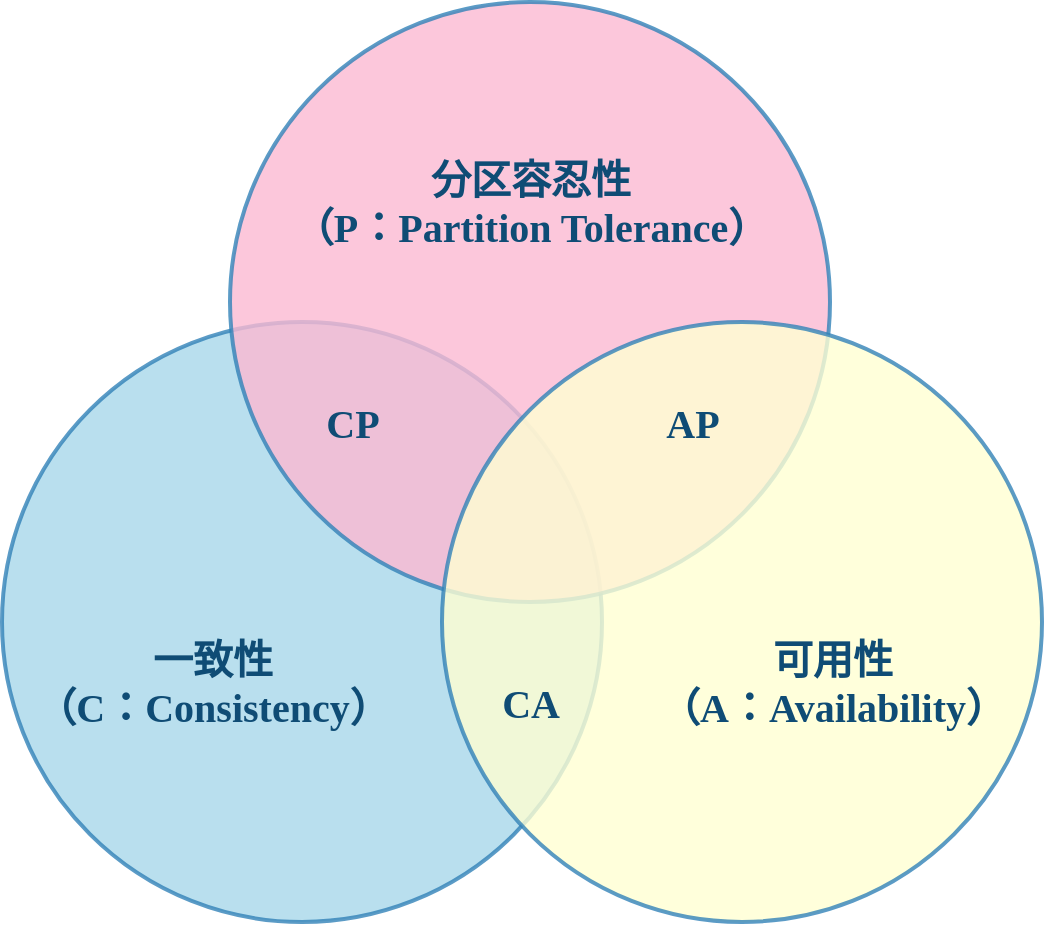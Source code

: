 <mxfile compressed="true" version="22.0.3" type="device" pages="3"><diagram name="CAP" id="9N5watGOs9czySicbjE5"><mxGraphModel dx="555" dy="994" grid="1" gridSize="10" guides="1" tooltips="1" connect="1" arrows="1" fold="1" page="1" pageScale="1" pageWidth="583" pageHeight="827" math="0" shadow="0"><root><mxCell id="0"/><mxCell id="1" parent="0"/><mxCell id="ZowgTKSB0e3npHE6dpMH-3" value="" style="ellipse;whiteSpace=wrap;html=1;aspect=fixed;hachureGap=4;fontFamily=Comic Sans MS;fontSize=20;fillColor=#A8D8EA;strokeColor=#3282B8;fontStyle=1;container=0;opacity=80;strokeWidth=2;fontColor=#0F4C75;" parent="1" vertex="1"><mxGeometry x="32" y="343" width="300" height="300" as="geometry"/></mxCell><mxCell id="ZowgTKSB0e3npHE6dpMH-4" value="" style="ellipse;whiteSpace=wrap;html=1;aspect=fixed;hachureGap=4;fontFamily=Comic Sans MS;fontSize=20;fillColor=#FCBAD3;strokeColor=#3282B8;fontStyle=1;container=0;opacity=80;strokeWidth=2;fontColor=#0F4C75;" parent="1" vertex="1"><mxGeometry x="146" y="183" width="300" height="300" as="geometry"/></mxCell><mxCell id="ZowgTKSB0e3npHE6dpMH-5" value="" style="ellipse;whiteSpace=wrap;html=1;aspect=fixed;hachureGap=4;fontFamily=Comic Sans MS;fontSize=20;fillColor=#FFFFD2;strokeColor=#3282B8;fontStyle=1;container=0;opacity=80;strokeWidth=2;fontColor=#0F4C75;" parent="1" vertex="1"><mxGeometry x="252" y="343" width="300" height="300" as="geometry"/></mxCell><mxCell id="ZowgTKSB0e3npHE6dpMH-7" value="&lt;div&gt;一致性&lt;/div&gt;&lt;div&gt;（C：Consistency）&lt;/div&gt;" style="text;html=1;align=center;verticalAlign=middle;resizable=0;points=[];autosize=1;strokeColor=none;fillColor=none;fontSize=20;fontFamily=Comic Sans MS;fontStyle=1;container=0;strokeWidth=2;fontColor=#0F4C75;" parent="1" vertex="1"><mxGeometry x="32" y="493" width="210" height="60" as="geometry"/></mxCell><mxCell id="ZowgTKSB0e3npHE6dpMH-9" value="&lt;div&gt;分区容忍性&lt;/div&gt;&lt;div&gt;（P：Partition Tolerance）&lt;/div&gt;" style="text;html=1;align=center;verticalAlign=middle;resizable=0;points=[];autosize=1;strokeColor=none;fillColor=none;fontSize=20;fontFamily=Comic Sans MS;fontStyle=1;container=0;strokeWidth=2;fontColor=#0F4C75;" parent="1" vertex="1"><mxGeometry x="156" y="253" width="280" height="60" as="geometry"/></mxCell><mxCell id="ZowgTKSB0e3npHE6dpMH-10" value="&lt;div&gt;可用性&lt;/div&gt;&lt;div&gt;（A：Availability）&lt;/div&gt;" style="text;html=1;align=center;verticalAlign=middle;resizable=0;points=[];autosize=1;strokeColor=none;fillColor=none;fontSize=20;fontFamily=Comic Sans MS;fontStyle=1;container=0;strokeWidth=2;fontColor=#0F4C75;" parent="1" vertex="1"><mxGeometry x="347" y="493" width="200" height="60" as="geometry"/></mxCell><mxCell id="ZowgTKSB0e3npHE6dpMH-11" value="CA" style="text;html=1;align=center;verticalAlign=middle;resizable=0;points=[];autosize=1;strokeColor=none;fillColor=none;fontSize=20;fontFamily=Comic Sans MS;fontStyle=1;container=0;strokeWidth=2;fontColor=#0F4C75;" parent="1" vertex="1"><mxGeometry x="271" y="513" width="50" height="40" as="geometry"/></mxCell><mxCell id="ZowgTKSB0e3npHE6dpMH-12" value="CP" style="text;html=1;align=center;verticalAlign=middle;resizable=0;points=[];autosize=1;strokeColor=none;fillColor=none;fontSize=20;fontFamily=Comic Sans MS;fontStyle=1;container=0;strokeWidth=2;fontColor=#0F4C75;" parent="1" vertex="1"><mxGeometry x="182" y="373" width="50" height="40" as="geometry"/></mxCell><mxCell id="ZowgTKSB0e3npHE6dpMH-13" value="AP" style="text;html=1;align=center;verticalAlign=middle;resizable=0;points=[];autosize=1;strokeColor=none;fillColor=none;fontSize=20;fontFamily=Comic Sans MS;fontStyle=1;container=0;strokeWidth=2;fontColor=#0F4C75;" parent="1" vertex="1"><mxGeometry x="352" y="373" width="50" height="40" as="geometry"/></mxCell></root></mxGraphModel></diagram><diagram id="ikP6V-8v0ijO_sukyIkj" name="拜占庭将军"><mxGraphModel dx="1434" dy="854" grid="1" gridSize="10" guides="1" tooltips="1" connect="1" arrows="1" fold="1" page="1" pageScale="1" pageWidth="583" pageHeight="827" math="0" shadow="0"><root><mxCell id="0"/><mxCell id="1" parent="0"/><mxCell id="SK5JBRp5HDoSZrG0DuUh-1" value="将军" style="shape=hexagon;perimeter=hexagonPerimeter2;whiteSpace=wrap;html=1;fixedSize=1;hachureGap=4;fontFamily=Comic Sans MS;fontSize=18;fillColor=#BBE1FA;strokeColor=#3282B8;fontColor=#0F4C75;rounded=1;strokeWidth=2;fontStyle=1" parent="1" vertex="1"><mxGeometry x="220" y="80" width="120" height="80" as="geometry"/></mxCell><mxCell id="SK5JBRp5HDoSZrG0DuUh-2" value="副官 1" style="rounded=1;whiteSpace=wrap;html=1;hachureGap=4;fontFamily=Comic Sans MS;fontSize=18;fillColor=#BBE1FA;strokeColor=#3282B8;fontColor=#0F4C75;strokeWidth=2;fontStyle=1" parent="1" vertex="1"><mxGeometry x="100" y="240" width="120" height="60" as="geometry"/></mxCell><mxCell id="SK5JBRp5HDoSZrG0DuUh-9" style="edgeStyle=orthogonalEdgeStyle;hachureGap=4;orthogonalLoop=1;jettySize=auto;html=1;exitX=0;exitY=0.75;exitDx=0;exitDy=0;entryX=0.5;entryY=0;entryDx=0;entryDy=0;fontFamily=Comic Sans MS;fontSize=16;curved=1;fontColor=#0F4C75;fontStyle=1;strokeWidth=2;strokeColor=#3282B8;" parent="1" source="SK5JBRp5HDoSZrG0DuUh-1" target="SK5JBRp5HDoSZrG0DuUh-2" edge="1"><mxGeometry relative="1" as="geometry"/></mxCell><mxCell id="SK5JBRp5HDoSZrG0DuUh-10" style="edgeStyle=orthogonalEdgeStyle;rounded=0;hachureGap=4;orthogonalLoop=1;jettySize=auto;html=1;exitX=0;exitY=0.5;exitDx=0;exitDy=0;fontFamily=Comic Sans MS;fontSize=16;fillColor=#f8cecc;strokeColor=#b85450;fontColor=#0F4C75;fontStyle=1;strokeWidth=2;" parent="1" source="SK5JBRp5HDoSZrG0DuUh-3" target="SK5JBRp5HDoSZrG0DuUh-2" edge="1"><mxGeometry relative="1" as="geometry"/></mxCell><mxCell id="SK5JBRp5HDoSZrG0DuUh-3" value="副官 2（叛）" style="rounded=1;whiteSpace=wrap;html=1;hachureGap=4;fontFamily=Comic Sans MS;fontSize=18;fillColor=#FF9494;strokeColor=#3282B8;fontColor=#FFFFFF;strokeWidth=2;fontStyle=1" parent="1" vertex="1"><mxGeometry x="340" y="240" width="120" height="60" as="geometry"/></mxCell><mxCell id="SK5JBRp5HDoSZrG0DuUh-8" style="edgeStyle=orthogonalEdgeStyle;hachureGap=4;orthogonalLoop=1;jettySize=auto;html=1;exitX=1;exitY=0.75;exitDx=0;exitDy=0;fontFamily=Comic Sans MS;fontSize=16;curved=1;fontColor=#0F4C75;fontStyle=1;strokeWidth=2;strokeColor=#3282B8;" parent="1" source="SK5JBRp5HDoSZrG0DuUh-1" target="SK5JBRp5HDoSZrG0DuUh-3" edge="1"><mxGeometry relative="1" as="geometry"/></mxCell><mxCell id="SK5JBRp5HDoSZrG0DuUh-11" value="A" style="text;html=1;strokeColor=none;fillColor=none;align=center;verticalAlign=middle;whiteSpace=wrap;rounded=0;fontSize=20;fontFamily=Comic Sans MS;fontColor=#0F4C75;fontStyle=1" parent="1" vertex="1"><mxGeometry x="150" y="160" width="60" height="30" as="geometry"/></mxCell><mxCell id="SK5JBRp5HDoSZrG0DuUh-12" value="A" style="text;html=1;strokeColor=none;fillColor=none;align=center;verticalAlign=middle;whiteSpace=wrap;rounded=0;fontSize=20;fontFamily=Comic Sans MS;fontColor=#0F4C75;fontStyle=1" parent="1" vertex="1"><mxGeometry x="350" y="160" width="60" height="30" as="geometry"/></mxCell><mxCell id="SK5JBRp5HDoSZrG0DuUh-13" value="R" style="text;html=1;strokeColor=none;fillColor=none;align=center;verticalAlign=middle;whiteSpace=wrap;rounded=0;fontSize=20;fontFamily=Comic Sans MS;fontColor=#0F4C75;fontStyle=1" parent="1" vertex="1"><mxGeometry x="250" y="230" width="60" height="30" as="geometry"/></mxCell><mxCell id="SK5JBRp5HDoSZrG0DuUh-14" value="副官中有叛徒" style="text;html=1;align=center;verticalAlign=middle;resizable=0;points=[];autosize=1;strokeColor=none;fillColor=none;fontSize=20;fontFamily=Comic Sans MS;fontStyle=3;fontColor=#0F4C75;" parent="1" vertex="1"><mxGeometry x="210" y="320" width="140" height="40" as="geometry"/></mxCell><mxCell id="SK5JBRp5HDoSZrG0DuUh-29" value="将军（叛）" style="shape=hexagon;perimeter=hexagonPerimeter2;whiteSpace=wrap;html=1;fixedSize=1;hachureGap=4;fontFamily=Comic Sans MS;fontSize=18;fillColor=#FF9494;strokeColor=#3282B8;fontColor=#FFFFFF;rounded=1;strokeWidth=2;fontStyle=1" parent="1" vertex="1"><mxGeometry x="220" y="400" width="120" height="80" as="geometry"/></mxCell><mxCell id="SK5JBRp5HDoSZrG0DuUh-30" value="副官 1" style="rounded=1;whiteSpace=wrap;html=1;hachureGap=4;fontFamily=Comic Sans MS;fontSize=18;fillColor=#BBE1FA;strokeColor=#3282B8;fontColor=#0F4C75;strokeWidth=2;fontStyle=1" parent="1" vertex="1"><mxGeometry x="100" y="560" width="120" height="60" as="geometry"/></mxCell><mxCell id="SK5JBRp5HDoSZrG0DuUh-31" style="edgeStyle=orthogonalEdgeStyle;hachureGap=4;orthogonalLoop=1;jettySize=auto;html=1;exitX=0;exitY=0.75;exitDx=0;exitDy=0;entryX=0.5;entryY=0;entryDx=0;entryDy=0;fontFamily=Comic Sans MS;fontSize=16;curved=1;fillColor=#f8cecc;strokeColor=#b85450;fontColor=#0F4C75;fontStyle=1;strokeWidth=2;" parent="1" source="SK5JBRp5HDoSZrG0DuUh-29" target="SK5JBRp5HDoSZrG0DuUh-30" edge="1"><mxGeometry relative="1" as="geometry"/></mxCell><mxCell id="SK5JBRp5HDoSZrG0DuUh-32" style="edgeStyle=orthogonalEdgeStyle;rounded=0;hachureGap=4;orthogonalLoop=1;jettySize=auto;html=1;exitX=0;exitY=0.5;exitDx=0;exitDy=0;fontFamily=Comic Sans MS;fontSize=16;startArrow=classic;startFill=1;fontColor=#0F4C75;fontStyle=1;strokeWidth=2;strokeColor=#3282B8;" parent="1" source="SK5JBRp5HDoSZrG0DuUh-33" target="SK5JBRp5HDoSZrG0DuUh-30" edge="1"><mxGeometry relative="1" as="geometry"/></mxCell><mxCell id="SK5JBRp5HDoSZrG0DuUh-33" value="副官 2" style="rounded=1;whiteSpace=wrap;html=1;hachureGap=4;fontFamily=Comic Sans MS;fontSize=18;fillColor=#BBE1FA;strokeColor=#3282B8;fontColor=#0F4C75;strokeWidth=2;fontStyle=1" parent="1" vertex="1"><mxGeometry x="340" y="560" width="120" height="60" as="geometry"/></mxCell><mxCell id="SK5JBRp5HDoSZrG0DuUh-34" style="edgeStyle=orthogonalEdgeStyle;hachureGap=4;orthogonalLoop=1;jettySize=auto;html=1;exitX=1;exitY=0.75;exitDx=0;exitDy=0;fontFamily=Comic Sans MS;fontSize=16;curved=1;fillColor=#f8cecc;strokeColor=#b85450;fontColor=#0F4C75;fontStyle=1;strokeWidth=2;" parent="1" source="SK5JBRp5HDoSZrG0DuUh-29" target="SK5JBRp5HDoSZrG0DuUh-33" edge="1"><mxGeometry relative="1" as="geometry"/></mxCell><mxCell id="SK5JBRp5HDoSZrG0DuUh-35" value="A" style="text;html=1;strokeColor=none;fillColor=none;align=center;verticalAlign=middle;whiteSpace=wrap;rounded=0;fontSize=20;fontFamily=Comic Sans MS;fontColor=#0F4C75;fontStyle=1" parent="1" vertex="1"><mxGeometry x="150" y="480" width="60" height="30" as="geometry"/></mxCell><mxCell id="SK5JBRp5HDoSZrG0DuUh-36" value="R" style="text;html=1;strokeColor=none;fillColor=none;align=center;verticalAlign=middle;whiteSpace=wrap;rounded=0;fontSize=20;fontFamily=Comic Sans MS;fontColor=#0F4C75;fontStyle=1" parent="1" vertex="1"><mxGeometry x="350" y="480" width="60" height="30" as="geometry"/></mxCell><mxCell id="SK5JBRp5HDoSZrG0DuUh-37" value="R" style="text;html=1;strokeColor=none;fillColor=none;align=center;verticalAlign=middle;whiteSpace=wrap;rounded=0;fontSize=20;fontFamily=Comic Sans MS;fontColor=#0F4C75;fontStyle=1" parent="1" vertex="1"><mxGeometry x="250" y="550" width="60" height="30" as="geometry"/></mxCell><mxCell id="SK5JBRp5HDoSZrG0DuUh-38" value="将军是叛徒" style="text;html=1;align=center;verticalAlign=middle;resizable=0;points=[];autosize=1;strokeColor=none;fillColor=none;fontSize=20;fontFamily=Comic Sans MS;fontStyle=3;fontColor=#0F4C75;" parent="1" vertex="1"><mxGeometry x="220" y="640" width="120" height="40" as="geometry"/></mxCell><mxCell id="SK5JBRp5HDoSZrG0DuUh-39" value="A" style="text;html=1;strokeColor=none;fillColor=none;align=center;verticalAlign=middle;whiteSpace=wrap;rounded=0;fontSize=20;fontFamily=Comic Sans MS;fontColor=#0F4C75;fontStyle=1" parent="1" vertex="1"><mxGeometry x="250" y="600" width="60" height="30" as="geometry"/></mxCell></root></mxGraphModel></diagram><diagram id="FU6MNtMSNDfZ_fJnilD8" name="拜占庭将军2"><mxGraphModel dx="1687" dy="1005" grid="1" gridSize="10" guides="1" tooltips="1" connect="1" arrows="1" fold="1" page="1" pageScale="1" pageWidth="827" pageHeight="1169" math="0" shadow="0"><root><mxCell id="0"/><mxCell id="1" parent="0"/><mxCell id="VircqQNPUtQ6EMSQX0q8-24" value="将军（叛）" style="shape=hexagon;perimeter=hexagonPerimeter2;whiteSpace=wrap;html=1;fixedSize=1;hachureGap=4;fontFamily=Comic Sans MS;fontSize=18;fillColor=#FF9494;strokeColor=#3282B8;fontStyle=1;fontColor=#FFFFFF;strokeWidth=2;rounded=1;" parent="1" vertex="1"><mxGeometry x="354" y="605" width="120" height="80" as="geometry"/></mxCell><mxCell id="VircqQNPUtQ6EMSQX0q8-25" value="副官 1" style="rounded=1;whiteSpace=wrap;html=1;hachureGap=4;fontFamily=Comic Sans MS;fontSize=18;fillColor=#BBE1FA;strokeColor=#3282B8;fontStyle=1;fontColor=#0F4C75;strokeWidth=2;" parent="1" vertex="1"><mxGeometry x="112" y="765" width="120" height="60" as="geometry"/></mxCell><mxCell id="VircqQNPUtQ6EMSQX0q8-26" style="edgeStyle=orthogonalEdgeStyle;hachureGap=4;orthogonalLoop=1;jettySize=auto;html=1;exitX=0;exitY=0.75;exitDx=0;exitDy=0;entryX=0.5;entryY=0;entryDx=0;entryDy=0;fontFamily=Comic Sans MS;fontSize=16;curved=1;fillColor=#f5f5f5;strokeColor=#3282B8;fontStyle=1;fontColor=#0F4C75;strokeWidth=2;" parent="1" source="VircqQNPUtQ6EMSQX0q8-24" target="VircqQNPUtQ6EMSQX0q8-25" edge="1"><mxGeometry relative="1" as="geometry"/></mxCell><mxCell id="VircqQNPUtQ6EMSQX0q8-27" style="edgeStyle=orthogonalEdgeStyle;rounded=0;hachureGap=4;orthogonalLoop=1;jettySize=auto;html=1;exitX=0;exitY=0.5;exitDx=0;exitDy=0;fontFamily=Comic Sans MS;fontSize=16;fillColor=#f5f5f5;strokeColor=#3282B8;startArrow=classic;startFill=1;fontStyle=1;fontColor=#0F4C75;strokeWidth=2;" parent="1" source="VircqQNPUtQ6EMSQX0q8-28" target="VircqQNPUtQ6EMSQX0q8-25" edge="1"><mxGeometry relative="1" as="geometry"/></mxCell><mxCell id="VircqQNPUtQ6EMSQX0q8-28" value="副官 2" style="rounded=1;whiteSpace=wrap;html=1;hachureGap=4;fontFamily=Comic Sans MS;fontSize=18;fillColor=#BBE1FA;strokeColor=#3282B8;fontStyle=1;fontColor=#0F4C75;strokeWidth=2;" parent="1" vertex="1"><mxGeometry x="354" y="765" width="120" height="60" as="geometry"/></mxCell><mxCell id="rsLSsGEKzw_hoGn04GH8-1" value="" style="edgeStyle=orthogonalEdgeStyle;rounded=0;hachureGap=4;orthogonalLoop=1;jettySize=auto;html=1;fontFamily=Comic Sans MS;fontSize=16;fillColor=#f5f5f5;strokeColor=#3282B8;fontStyle=1;fontColor=#0F4C75;strokeWidth=2;" parent="1" source="VircqQNPUtQ6EMSQX0q8-24" target="VircqQNPUtQ6EMSQX0q8-28" edge="1"><mxGeometry relative="1" as="geometry"/></mxCell><mxCell id="VircqQNPUtQ6EMSQX0q8-30" value="A" style="text;html=1;strokeColor=none;fillColor=none;align=center;verticalAlign=middle;whiteSpace=wrap;rounded=0;fontSize=20;fontFamily=Comic Sans MS;fontStyle=1;fontColor=#0F4C75;" parent="1" vertex="1"><mxGeometry x="202" y="695" width="60" height="30" as="geometry"/></mxCell><mxCell id="VircqQNPUtQ6EMSQX0q8-31" value="A" style="text;html=1;strokeColor=none;fillColor=none;align=center;verticalAlign=middle;whiteSpace=wrap;rounded=0;fontSize=20;fontFamily=Comic Sans MS;fontStyle=1;fontColor=#0F4C75;" parent="1" vertex="1"><mxGeometry x="262" y="805" width="60" height="30" as="geometry"/></mxCell><mxCell id="VircqQNPUtQ6EMSQX0q8-33" value="将军是叛徒" style="text;html=1;align=center;verticalAlign=middle;resizable=0;points=[];autosize=1;strokeColor=none;fillColor=none;fontSize=20;fontFamily=Comic Sans MS;fontStyle=3;fontColor=#0F4C75;" parent="1" vertex="1"><mxGeometry x="354" y="925" width="120" height="40" as="geometry"/></mxCell><mxCell id="VircqQNPUtQ6EMSQX0q8-34" value="副官 3" style="rounded=1;whiteSpace=wrap;html=1;hachureGap=4;fontFamily=Comic Sans MS;fontSize=18;fillColor=#BBE1FA;strokeColor=#3282B8;fontStyle=1;fontColor=#0F4C75;strokeWidth=2;" parent="1" vertex="1"><mxGeometry x="595" y="765" width="120" height="60" as="geometry"/></mxCell><mxCell id="VircqQNPUtQ6EMSQX0q8-35" style="edgeStyle=orthogonalEdgeStyle;hachureGap=4;orthogonalLoop=1;jettySize=auto;html=1;exitX=1;exitY=0.75;exitDx=0;exitDy=0;entryX=0.5;entryY=0;entryDx=0;entryDy=0;fontFamily=Comic Sans MS;fontSize=16;curved=1;fillColor=#f8cecc;strokeColor=#b85450;fontStyle=1;fontColor=#0F4C75;strokeWidth=2;" parent="1" source="VircqQNPUtQ6EMSQX0q8-24" target="VircqQNPUtQ6EMSQX0q8-34" edge="1"><mxGeometry relative="1" as="geometry"/></mxCell><mxCell id="VircqQNPUtQ6EMSQX0q8-36" value="A" style="text;html=1;strokeColor=none;fillColor=none;align=center;verticalAlign=middle;whiteSpace=wrap;rounded=0;fontSize=20;fontFamily=Comic Sans MS;fontColor=#0F4C75;fontStyle=1" parent="1" vertex="1"><mxGeometry x="502" y="755" width="60" height="30" as="geometry"/></mxCell><mxCell id="VircqQNPUtQ6EMSQX0q8-37" value="A" style="text;html=1;strokeColor=none;fillColor=none;align=center;verticalAlign=middle;whiteSpace=wrap;rounded=0;fontSize=20;fontFamily=Comic Sans MS;fontStyle=1;fontColor=#0F4C75;" parent="1" vertex="1"><mxGeometry x="414" y="695" width="60" height="30" as="geometry"/></mxCell><mxCell id="VircqQNPUtQ6EMSQX0q8-39" value="R" style="text;html=1;strokeColor=none;fillColor=none;align=center;verticalAlign=middle;whiteSpace=wrap;rounded=0;fontSize=20;fontFamily=Comic Sans MS;fontStyle=1;fontColor=#0F4C75;" parent="1" vertex="1"><mxGeometry x="502" y="805" width="60" height="30" as="geometry"/></mxCell><mxCell id="VircqQNPUtQ6EMSQX0q8-40" value="A" style="text;html=1;strokeColor=none;fillColor=none;align=center;verticalAlign=middle;whiteSpace=wrap;rounded=0;fontSize=20;fontFamily=Comic Sans MS;fontStyle=1;fontColor=#0F4C75;" parent="1" vertex="1"><mxGeometry x="384" y="835" width="60" height="30" as="geometry"/></mxCell><mxCell id="VircqQNPUtQ6EMSQX0q8-41" value="R" style="text;html=1;strokeColor=none;fillColor=none;align=center;verticalAlign=middle;whiteSpace=wrap;rounded=0;fontSize=20;fontFamily=Comic Sans MS;fontStyle=1;fontColor=#0F4C75;" parent="1" vertex="1"><mxGeometry x="384" y="885" width="60" height="30" as="geometry"/></mxCell><mxCell id="VircqQNPUtQ6EMSQX0q8-42" style="edgeStyle=orthogonalEdgeStyle;hachureGap=4;orthogonalLoop=1;jettySize=auto;html=1;exitX=0.5;exitY=1;exitDx=0;exitDy=0;entryX=0.5;entryY=1;entryDx=0;entryDy=0;fontFamily=Comic Sans MS;fontSize=16;curved=1;startArrow=classic;startFill=1;fillColor=#f5f5f5;strokeColor=#3282B8;fontStyle=1;fontColor=#0F4C75;strokeWidth=2;" parent="1" source="VircqQNPUtQ6EMSQX0q8-25" target="VircqQNPUtQ6EMSQX0q8-34" edge="1"><mxGeometry relative="1" as="geometry"><Array as="points"><mxPoint x="172" y="875"/><mxPoint x="655" y="875"/></Array></mxGeometry></mxCell><mxCell id="VircqQNPUtQ6EMSQX0q8-43" style="edgeStyle=orthogonalEdgeStyle;rounded=0;hachureGap=4;orthogonalLoop=1;jettySize=auto;html=1;exitX=1;exitY=0.5;exitDx=0;exitDy=0;entryX=0;entryY=0.5;entryDx=0;entryDy=0;fontFamily=Comic Sans MS;fontSize=16;startArrow=classic;startFill=1;fillColor=#f8cecc;strokeColor=#b85450;fontStyle=1;fontColor=#0F4C75;strokeWidth=2;" parent="1" source="VircqQNPUtQ6EMSQX0q8-28" target="VircqQNPUtQ6EMSQX0q8-34" edge="1"><mxGeometry relative="1" as="geometry"/></mxCell><mxCell id="VircqQNPUtQ6EMSQX0q8-44" value="R" style="text;html=1;strokeColor=none;fillColor=none;align=center;verticalAlign=middle;whiteSpace=wrap;rounded=0;fontSize=20;fontFamily=Comic Sans MS;fontColor=#0F4C75;fontStyle=1" parent="1" vertex="1"><mxGeometry x="562" y="695" width="60" height="30" as="geometry"/></mxCell><mxCell id="VircqQNPUtQ6EMSQX0q8-45" value="A" style="text;html=1;strokeColor=none;fillColor=none;align=center;verticalAlign=middle;whiteSpace=wrap;rounded=0;fontSize=20;fontFamily=Comic Sans MS;fontStyle=1;fontColor=#0F4C75;" parent="1" vertex="1"><mxGeometry x="262" y="755" width="60" height="30" as="geometry"/></mxCell><mxCell id="HPiiXrxNUoTS6vj4pSMB-2" value="将军" style="shape=hexagon;perimeter=hexagonPerimeter2;whiteSpace=wrap;html=1;fixedSize=1;hachureGap=4;fontFamily=Comic Sans MS;fontSize=18;fillColor=#dae8fc;strokeColor=#3282B8;fontStyle=1;fontColor=#0F4C75;strokeWidth=2;rounded=1;" parent="1" vertex="1"><mxGeometry x="354" y="205" width="120" height="80" as="geometry"/></mxCell><mxCell id="HPiiXrxNUoTS6vj4pSMB-3" value="副官 1" style="rounded=1;whiteSpace=wrap;html=1;hachureGap=4;fontFamily=Comic Sans MS;fontSize=18;fillColor=#BBE1FA;strokeColor=#3282B8;fontStyle=1;fontColor=#0F4C75;strokeWidth=2;" parent="1" vertex="1"><mxGeometry x="112" y="365" width="120" height="60" as="geometry"/></mxCell><mxCell id="HPiiXrxNUoTS6vj4pSMB-4" style="edgeStyle=orthogonalEdgeStyle;hachureGap=4;orthogonalLoop=1;jettySize=auto;html=1;exitX=0;exitY=0.75;exitDx=0;exitDy=0;entryX=0.5;entryY=0;entryDx=0;entryDy=0;fontFamily=Comic Sans MS;fontSize=16;curved=1;fillColor=#f5f5f5;strokeColor=#3282B8;fontStyle=1;fontColor=#0F4C75;strokeWidth=2;" parent="1" source="HPiiXrxNUoTS6vj4pSMB-2" target="HPiiXrxNUoTS6vj4pSMB-3" edge="1"><mxGeometry relative="1" as="geometry"/></mxCell><mxCell id="HPiiXrxNUoTS6vj4pSMB-5" style="edgeStyle=orthogonalEdgeStyle;rounded=0;hachureGap=4;orthogonalLoop=1;jettySize=auto;html=1;exitX=0;exitY=0.5;exitDx=0;exitDy=0;fontFamily=Comic Sans MS;fontSize=16;fillColor=#f8cecc;strokeColor=#b85450;startArrow=classic;startFill=1;fontStyle=1;fontColor=#0F4C75;strokeWidth=2;" parent="1" source="HPiiXrxNUoTS6vj4pSMB-6" target="HPiiXrxNUoTS6vj4pSMB-3" edge="1"><mxGeometry relative="1" as="geometry"/></mxCell><mxCell id="HPiiXrxNUoTS6vj4pSMB-6" value="副官2（叛）" style="rounded=1;whiteSpace=wrap;html=1;hachureGap=4;fontFamily=Comic Sans MS;fontSize=18;fillColor=#FF9494;strokeColor=#3282B8;fontStyle=1;fontColor=#FFFFFF;strokeWidth=2;" parent="1" vertex="1"><mxGeometry x="354" y="365" width="120" height="60" as="geometry"/></mxCell><mxCell id="HPiiXrxNUoTS6vj4pSMB-7" style="edgeStyle=orthogonalEdgeStyle;hachureGap=4;orthogonalLoop=1;jettySize=auto;html=1;exitX=0.5;exitY=1;exitDx=0;exitDy=0;fontFamily=Comic Sans MS;fontSize=16;curved=1;fillColor=#f5f5f5;strokeColor=#3282B8;fontStyle=1;fontColor=#0F4C75;strokeWidth=2;" parent="1" source="HPiiXrxNUoTS6vj4pSMB-2" target="HPiiXrxNUoTS6vj4pSMB-6" edge="1"><mxGeometry relative="1" as="geometry"/></mxCell><mxCell id="HPiiXrxNUoTS6vj4pSMB-8" value="A" style="text;html=1;strokeColor=none;fillColor=none;align=center;verticalAlign=middle;whiteSpace=wrap;rounded=0;fontSize=20;fontFamily=Comic Sans MS;fontStyle=1;fontColor=#0F4C75;" parent="1" vertex="1"><mxGeometry x="202" y="295" width="60" height="30" as="geometry"/></mxCell><mxCell id="HPiiXrxNUoTS6vj4pSMB-9" value="A" style="text;html=1;strokeColor=none;fillColor=none;align=center;verticalAlign=middle;whiteSpace=wrap;rounded=0;fontSize=20;fontFamily=Comic Sans MS;fontStyle=1;fontColor=#0F4C75;" parent="1" vertex="1"><mxGeometry x="262" y="405" width="60" height="30" as="geometry"/></mxCell><mxCell id="HPiiXrxNUoTS6vj4pSMB-10" value="R" style="text;html=1;strokeColor=none;fillColor=none;align=center;verticalAlign=middle;whiteSpace=wrap;rounded=0;fontSize=20;fontFamily=Comic Sans MS;fontColor=#0F4C75;fontStyle=1" parent="1" vertex="1"><mxGeometry x="262" y="355" width="60" height="30" as="geometry"/></mxCell><mxCell id="HPiiXrxNUoTS6vj4pSMB-11" value="副官中有叛徒" style="text;html=1;align=center;verticalAlign=middle;resizable=0;points=[];autosize=1;strokeColor=none;fillColor=none;fontSize=20;fontFamily=Comic Sans MS;fontStyle=3;fontColor=#0F4C75;" parent="1" vertex="1"><mxGeometry x="344" y="525" width="140" height="40" as="geometry"/></mxCell><mxCell id="HPiiXrxNUoTS6vj4pSMB-12" value="副官 3" style="rounded=1;whiteSpace=wrap;html=1;hachureGap=4;fontFamily=Comic Sans MS;fontSize=18;fillColor=#BBE1FA;strokeColor=#3282B8;fontStyle=1;fontColor=#0F4C75;strokeWidth=2;" parent="1" vertex="1"><mxGeometry x="595" y="365" width="120" height="60" as="geometry"/></mxCell><mxCell id="HPiiXrxNUoTS6vj4pSMB-13" style="edgeStyle=orthogonalEdgeStyle;hachureGap=4;orthogonalLoop=1;jettySize=auto;html=1;exitX=1;exitY=0.75;exitDx=0;exitDy=0;entryX=0.5;entryY=0;entryDx=0;entryDy=0;fontFamily=Comic Sans MS;fontSize=16;curved=1;fillColor=#f5f5f5;strokeColor=#3282B8;fontStyle=1;fontColor=#0F4C75;strokeWidth=2;" parent="1" source="HPiiXrxNUoTS6vj4pSMB-2" target="HPiiXrxNUoTS6vj4pSMB-12" edge="1"><mxGeometry relative="1" as="geometry"/></mxCell><mxCell id="HPiiXrxNUoTS6vj4pSMB-16" value="R" style="text;html=1;strokeColor=none;fillColor=none;align=center;verticalAlign=middle;whiteSpace=wrap;rounded=0;fontSize=20;fontFamily=Comic Sans MS;fontColor=#0F4C75;fontStyle=1" parent="1" vertex="1"><mxGeometry x="502" y="355" width="60" height="30" as="geometry"/></mxCell><mxCell id="HPiiXrxNUoTS6vj4pSMB-17" value="A" style="text;html=1;strokeColor=none;fillColor=none;align=center;verticalAlign=middle;whiteSpace=wrap;rounded=0;fontSize=20;fontFamily=Comic Sans MS;fontStyle=1;fontColor=#0F4C75;" parent="1" vertex="1"><mxGeometry x="412" y="295" width="60" height="30" as="geometry"/></mxCell><mxCell id="HPiiXrxNUoTS6vj4pSMB-18" value="A" style="text;html=1;strokeColor=none;fillColor=none;align=center;verticalAlign=middle;whiteSpace=wrap;rounded=0;fontSize=20;fontFamily=Comic Sans MS;fontStyle=1;fontColor=#0F4C75;" parent="1" vertex="1"><mxGeometry x="562" y="295" width="60" height="30" as="geometry"/></mxCell><mxCell id="HPiiXrxNUoTS6vj4pSMB-19" value="A" style="text;html=1;strokeColor=none;fillColor=none;align=center;verticalAlign=middle;whiteSpace=wrap;rounded=0;fontSize=20;fontFamily=Comic Sans MS;fontStyle=1;fontColor=#0F4C75;" parent="1" vertex="1"><mxGeometry x="502" y="405" width="60" height="30" as="geometry"/></mxCell><mxCell id="HPiiXrxNUoTS6vj4pSMB-20" value="A" style="text;html=1;strokeColor=none;fillColor=none;align=center;verticalAlign=middle;whiteSpace=wrap;rounded=0;fontSize=20;fontFamily=Comic Sans MS;fontStyle=1;fontColor=#0F4C75;" parent="1" vertex="1"><mxGeometry x="384" y="435" width="60" height="30" as="geometry"/></mxCell><mxCell id="HPiiXrxNUoTS6vj4pSMB-21" value="A" style="text;html=1;strokeColor=none;fillColor=none;align=center;verticalAlign=middle;whiteSpace=wrap;rounded=0;fontSize=20;fontFamily=Comic Sans MS;fontStyle=1;fontColor=#0F4C75;" parent="1" vertex="1"><mxGeometry x="384" y="485" width="60" height="30" as="geometry"/></mxCell><mxCell id="HPiiXrxNUoTS6vj4pSMB-15" style="edgeStyle=orthogonalEdgeStyle;hachureGap=4;orthogonalLoop=1;jettySize=auto;html=1;exitX=0.5;exitY=1;exitDx=0;exitDy=0;entryX=0.5;entryY=1;entryDx=0;entryDy=0;fontFamily=Comic Sans MS;fontSize=16;curved=1;startArrow=classic;startFill=1;fillColor=#f5f5f5;strokeColor=#3282B8;fontStyle=1;fontColor=#0F4C75;strokeWidth=2;" parent="1" source="HPiiXrxNUoTS6vj4pSMB-3" target="HPiiXrxNUoTS6vj4pSMB-12" edge="1"><mxGeometry relative="1" as="geometry"><Array as="points"><mxPoint x="172" y="475"/><mxPoint x="655" y="475"/></Array></mxGeometry></mxCell><mxCell id="HPiiXrxNUoTS6vj4pSMB-14" style="edgeStyle=orthogonalEdgeStyle;rounded=0;hachureGap=4;orthogonalLoop=1;jettySize=auto;html=1;exitX=1;exitY=0.5;exitDx=0;exitDy=0;entryX=0;entryY=0.5;entryDx=0;entryDy=0;fontFamily=Comic Sans MS;fontSize=16;startArrow=classic;startFill=1;fillColor=#f8cecc;strokeColor=#b85450;fontStyle=1;fontColor=#0F4C75;strokeWidth=2;" parent="1" source="HPiiXrxNUoTS6vj4pSMB-6" target="HPiiXrxNUoTS6vj4pSMB-12" edge="1"><mxGeometry relative="1" as="geometry"/></mxCell></root></mxGraphModel></diagram></mxfile>